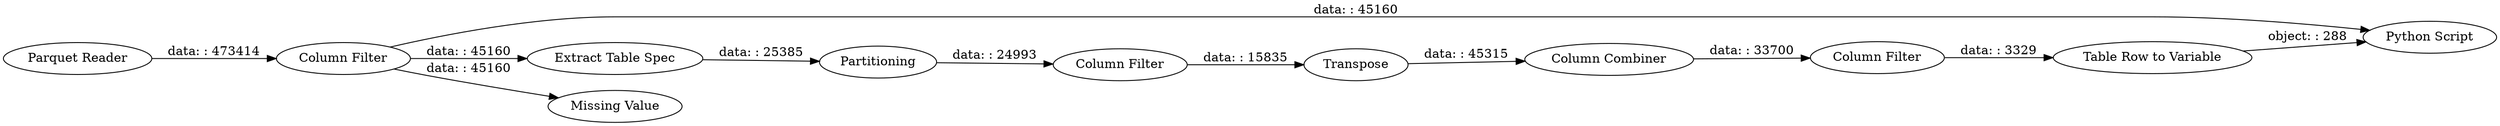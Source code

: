 digraph {
	"3421988301331355944_3" [label=Partitioning]
	"3421988301331355944_4" [label="Column Filter"]
	"3421988301331355944_1882" [label="Column Combiner"]
	"3421988301331355944_1887" [label="Python Script"]
	"3421988301331355944_2" [label="Extract Table Spec"]
	"3421988301331355944_1888" [label="Column Filter"]
	"3421988301331355944_1881" [label=Transpose]
	"3421988301331355944_1883" [label="Column Filter"]
	"3421988301331355944_1885" [label="Table Row to Variable"]
	"3421988301331355944_1889" [label="Missing Value"]
	"3421988301331355944_1" [label="Parquet Reader"]
	"3421988301331355944_1888" -> "3421988301331355944_2" [label="data: : 45160"]
	"3421988301331355944_1885" -> "3421988301331355944_1887" [label="object: : 288"]
	"3421988301331355944_1" -> "3421988301331355944_1888" [label="data: : 473414"]
	"3421988301331355944_1888" -> "3421988301331355944_1889" [label="data: : 45160"]
	"3421988301331355944_1883" -> "3421988301331355944_1885" [label="data: : 3329"]
	"3421988301331355944_1881" -> "3421988301331355944_1882" [label="data: : 45315"]
	"3421988301331355944_4" -> "3421988301331355944_1881" [label="data: : 15835"]
	"3421988301331355944_3" -> "3421988301331355944_4" [label="data: : 24993"]
	"3421988301331355944_2" -> "3421988301331355944_3" [label="data: : 25385"]
	"3421988301331355944_1888" -> "3421988301331355944_1887" [label="data: : 45160"]
	"3421988301331355944_1882" -> "3421988301331355944_1883" [label="data: : 33700"]
	rankdir=LR
}
